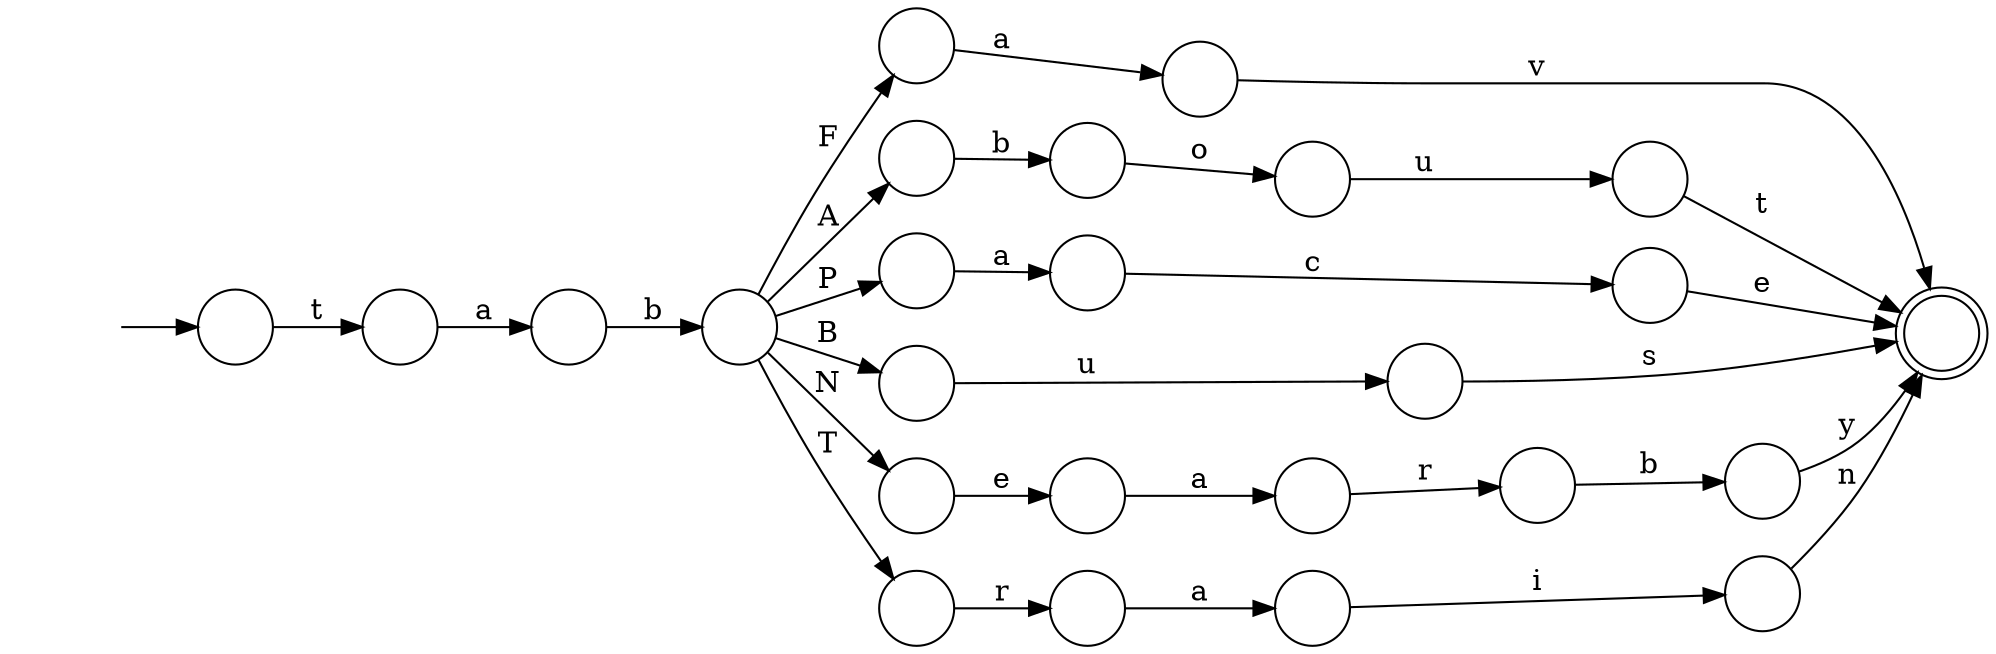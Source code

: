 digraph Automaton {
  rankdir = LR;
  0 [shape=circle,label=""];
  0 -> 10 [label="b"]
  1 [shape=circle,label=""];
  1 -> 7 [label="o"]
  2 [shape=circle,label=""];
  2 -> 3 [label="a"]
  3 [shape=circle,label=""];
  3 -> 9 [label="v"]
  4 [shape=circle,label=""];
  4 -> 21 [label="a"]
  5 [shape=circle,label=""];
  initial [shape=plaintext,label=""];
  initial -> 5
  5 -> 24 [label="t"]
  6 [shape=circle,label=""];
  6 -> 9 [label="y"]
  7 [shape=circle,label=""];
  7 -> 22 [label="u"]
  8 [shape=circle,label=""];
  8 -> 6 [label="b"]
  9 [shape=doublecircle,label=""];
  10 [shape=circle,label=""];
  10 -> 13 [label="A"]
  10 -> 2 [label="F"]
  10 -> 17 [label="P"]
  10 -> 14 [label="B"]
  10 -> 16 [label="N"]
  10 -> 12 [label="T"]
  11 [shape=circle,label=""];
  11 -> 15 [label="a"]
  12 [shape=circle,label=""];
  12 -> 4 [label="r"]
  13 [shape=circle,label=""];
  13 -> 1 [label="b"]
  14 [shape=circle,label=""];
  14 -> 19 [label="u"]
  15 [shape=circle,label=""];
  15 -> 8 [label="r"]
  16 [shape=circle,label=""];
  16 -> 11 [label="e"]
  17 [shape=circle,label=""];
  17 -> 18 [label="a"]
  18 [shape=circle,label=""];
  18 -> 23 [label="c"]
  19 [shape=circle,label=""];
  19 -> 9 [label="s"]
  20 [shape=circle,label=""];
  20 -> 9 [label="n"]
  21 [shape=circle,label=""];
  21 -> 20 [label="i"]
  22 [shape=circle,label=""];
  22 -> 9 [label="t"]
  23 [shape=circle,label=""];
  23 -> 9 [label="e"]
  24 [shape=circle,label=""];
  24 -> 0 [label="a"]
}
